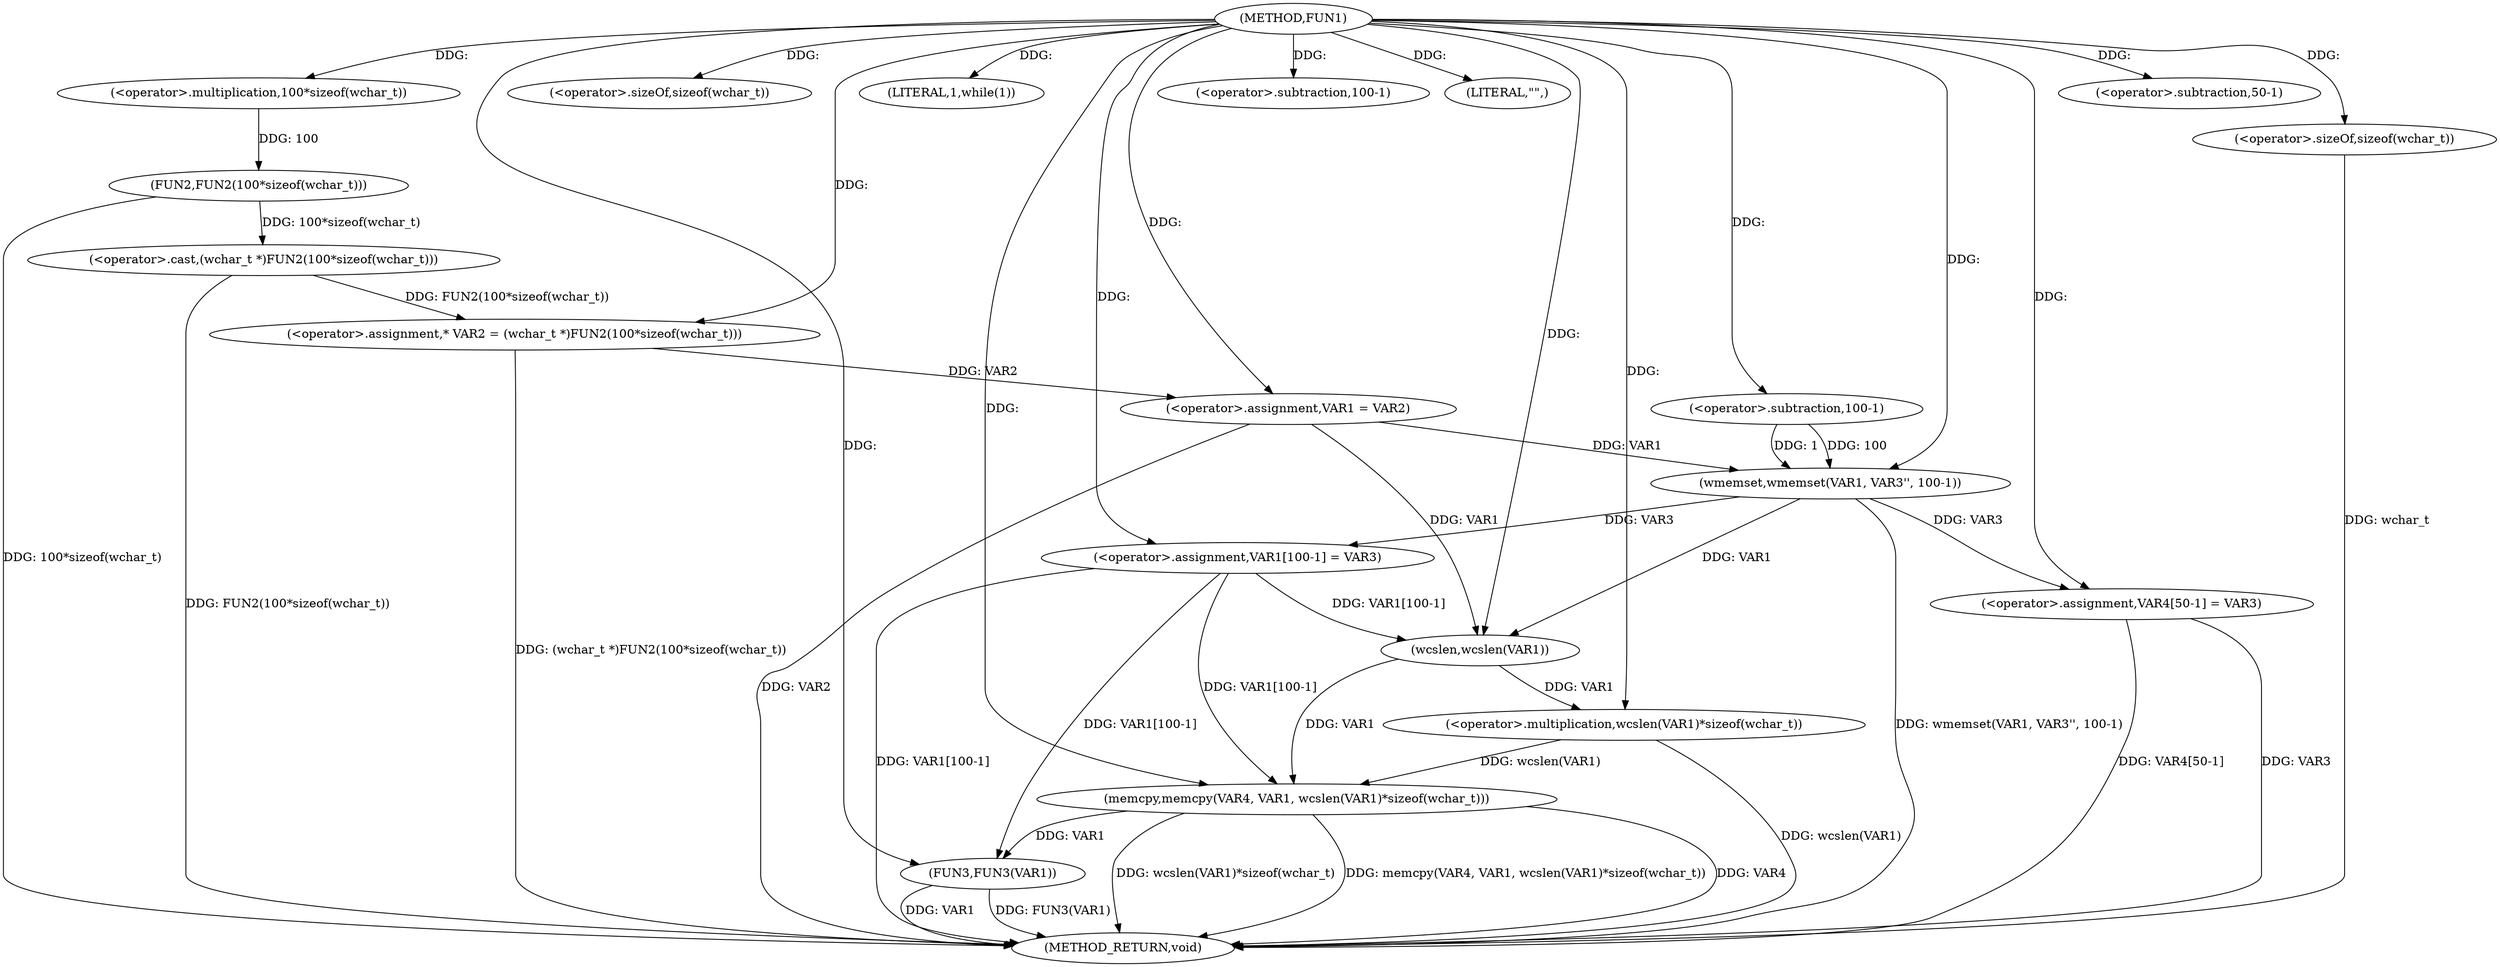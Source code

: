 digraph FUN1 {  
"1000100" [label = "(METHOD,FUN1)" ]
"1000152" [label = "(METHOD_RETURN,void)" ]
"1000104" [label = "(<operator>.assignment,* VAR2 = (wchar_t *)FUN2(100*sizeof(wchar_t)))" ]
"1000106" [label = "(<operator>.cast,(wchar_t *)FUN2(100*sizeof(wchar_t)))" ]
"1000108" [label = "(FUN2,FUN2(100*sizeof(wchar_t)))" ]
"1000109" [label = "(<operator>.multiplication,100*sizeof(wchar_t))" ]
"1000111" [label = "(<operator>.sizeOf,sizeof(wchar_t))" ]
"1000113" [label = "(<operator>.assignment,VAR1 = VAR2)" ]
"1000117" [label = "(LITERAL,1,while(1))" ]
"1000119" [label = "(wmemset,wmemset(VAR1, VAR3'', 100-1))" ]
"1000122" [label = "(<operator>.subtraction,100-1)" ]
"1000125" [label = "(<operator>.assignment,VAR1[100-1] = VAR3)" ]
"1000128" [label = "(<operator>.subtraction,100-1)" ]
"1000134" [label = "(LITERAL,\"\",)" ]
"1000135" [label = "(memcpy,memcpy(VAR4, VAR1, wcslen(VAR1)*sizeof(wchar_t)))" ]
"1000138" [label = "(<operator>.multiplication,wcslen(VAR1)*sizeof(wchar_t))" ]
"1000139" [label = "(wcslen,wcslen(VAR1))" ]
"1000141" [label = "(<operator>.sizeOf,sizeof(wchar_t))" ]
"1000143" [label = "(<operator>.assignment,VAR4[50-1] = VAR3)" ]
"1000146" [label = "(<operator>.subtraction,50-1)" ]
"1000150" [label = "(FUN3,FUN3(VAR1))" ]
  "1000125" -> "1000152"  [ label = "DDG: VAR1[100-1]"] 
  "1000141" -> "1000152"  [ label = "DDG: wchar_t"] 
  "1000106" -> "1000152"  [ label = "DDG: FUN2(100*sizeof(wchar_t))"] 
  "1000150" -> "1000152"  [ label = "DDG: VAR1"] 
  "1000143" -> "1000152"  [ label = "DDG: VAR4[50-1]"] 
  "1000113" -> "1000152"  [ label = "DDG: VAR2"] 
  "1000143" -> "1000152"  [ label = "DDG: VAR3"] 
  "1000150" -> "1000152"  [ label = "DDG: FUN3(VAR1)"] 
  "1000119" -> "1000152"  [ label = "DDG: wmemset(VAR1, VAR3'', 100-1)"] 
  "1000138" -> "1000152"  [ label = "DDG: wcslen(VAR1)"] 
  "1000135" -> "1000152"  [ label = "DDG: memcpy(VAR4, VAR1, wcslen(VAR1)*sizeof(wchar_t))"] 
  "1000135" -> "1000152"  [ label = "DDG: VAR4"] 
  "1000135" -> "1000152"  [ label = "DDG: wcslen(VAR1)*sizeof(wchar_t)"] 
  "1000104" -> "1000152"  [ label = "DDG: (wchar_t *)FUN2(100*sizeof(wchar_t))"] 
  "1000108" -> "1000152"  [ label = "DDG: 100*sizeof(wchar_t)"] 
  "1000106" -> "1000104"  [ label = "DDG: FUN2(100*sizeof(wchar_t))"] 
  "1000100" -> "1000104"  [ label = "DDG: "] 
  "1000108" -> "1000106"  [ label = "DDG: 100*sizeof(wchar_t)"] 
  "1000109" -> "1000108"  [ label = "DDG: 100"] 
  "1000100" -> "1000109"  [ label = "DDG: "] 
  "1000100" -> "1000111"  [ label = "DDG: "] 
  "1000104" -> "1000113"  [ label = "DDG: VAR2"] 
  "1000100" -> "1000113"  [ label = "DDG: "] 
  "1000100" -> "1000117"  [ label = "DDG: "] 
  "1000113" -> "1000119"  [ label = "DDG: VAR1"] 
  "1000100" -> "1000119"  [ label = "DDG: "] 
  "1000122" -> "1000119"  [ label = "DDG: 100"] 
  "1000122" -> "1000119"  [ label = "DDG: 1"] 
  "1000100" -> "1000122"  [ label = "DDG: "] 
  "1000119" -> "1000125"  [ label = "DDG: VAR3"] 
  "1000100" -> "1000125"  [ label = "DDG: "] 
  "1000100" -> "1000128"  [ label = "DDG: "] 
  "1000100" -> "1000134"  [ label = "DDG: "] 
  "1000100" -> "1000135"  [ label = "DDG: "] 
  "1000125" -> "1000135"  [ label = "DDG: VAR1[100-1]"] 
  "1000139" -> "1000135"  [ label = "DDG: VAR1"] 
  "1000138" -> "1000135"  [ label = "DDG: wcslen(VAR1)"] 
  "1000139" -> "1000138"  [ label = "DDG: VAR1"] 
  "1000125" -> "1000139"  [ label = "DDG: VAR1[100-1]"] 
  "1000113" -> "1000139"  [ label = "DDG: VAR1"] 
  "1000119" -> "1000139"  [ label = "DDG: VAR1"] 
  "1000100" -> "1000139"  [ label = "DDG: "] 
  "1000100" -> "1000138"  [ label = "DDG: "] 
  "1000100" -> "1000141"  [ label = "DDG: "] 
  "1000100" -> "1000143"  [ label = "DDG: "] 
  "1000119" -> "1000143"  [ label = "DDG: VAR3"] 
  "1000100" -> "1000146"  [ label = "DDG: "] 
  "1000125" -> "1000150"  [ label = "DDG: VAR1[100-1]"] 
  "1000135" -> "1000150"  [ label = "DDG: VAR1"] 
  "1000100" -> "1000150"  [ label = "DDG: "] 
}
